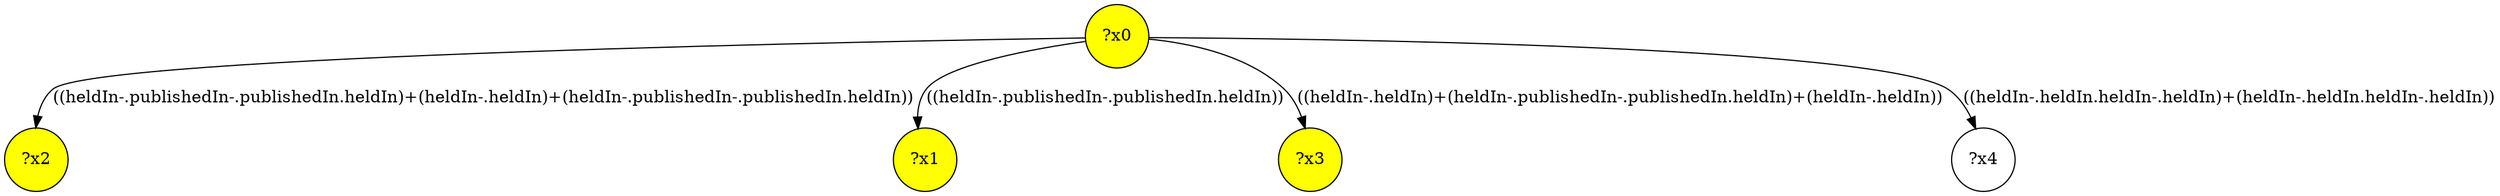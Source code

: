 digraph g {
	x2 [fillcolor="yellow", style="filled," shape=circle, label="?x2"];
	x1 [fillcolor="yellow", style="filled," shape=circle, label="?x1"];
	x0 [fillcolor="yellow", style="filled," shape=circle, label="?x0"];
	x3 [fillcolor="yellow", style="filled," shape=circle, label="?x3"];
	x0 -> x1 [label="((heldIn-.publishedIn-.publishedIn.heldIn))"];
	x0 -> x2 [label="((heldIn-.publishedIn-.publishedIn.heldIn)+(heldIn-.heldIn)+(heldIn-.publishedIn-.publishedIn.heldIn))"];
	x0 -> x3 [label="((heldIn-.heldIn)+(heldIn-.publishedIn-.publishedIn.heldIn)+(heldIn-.heldIn))"];
	x4 [shape=circle, label="?x4"];
	x0 -> x4 [label="((heldIn-.heldIn.heldIn-.heldIn)+(heldIn-.heldIn.heldIn-.heldIn))"];
}
